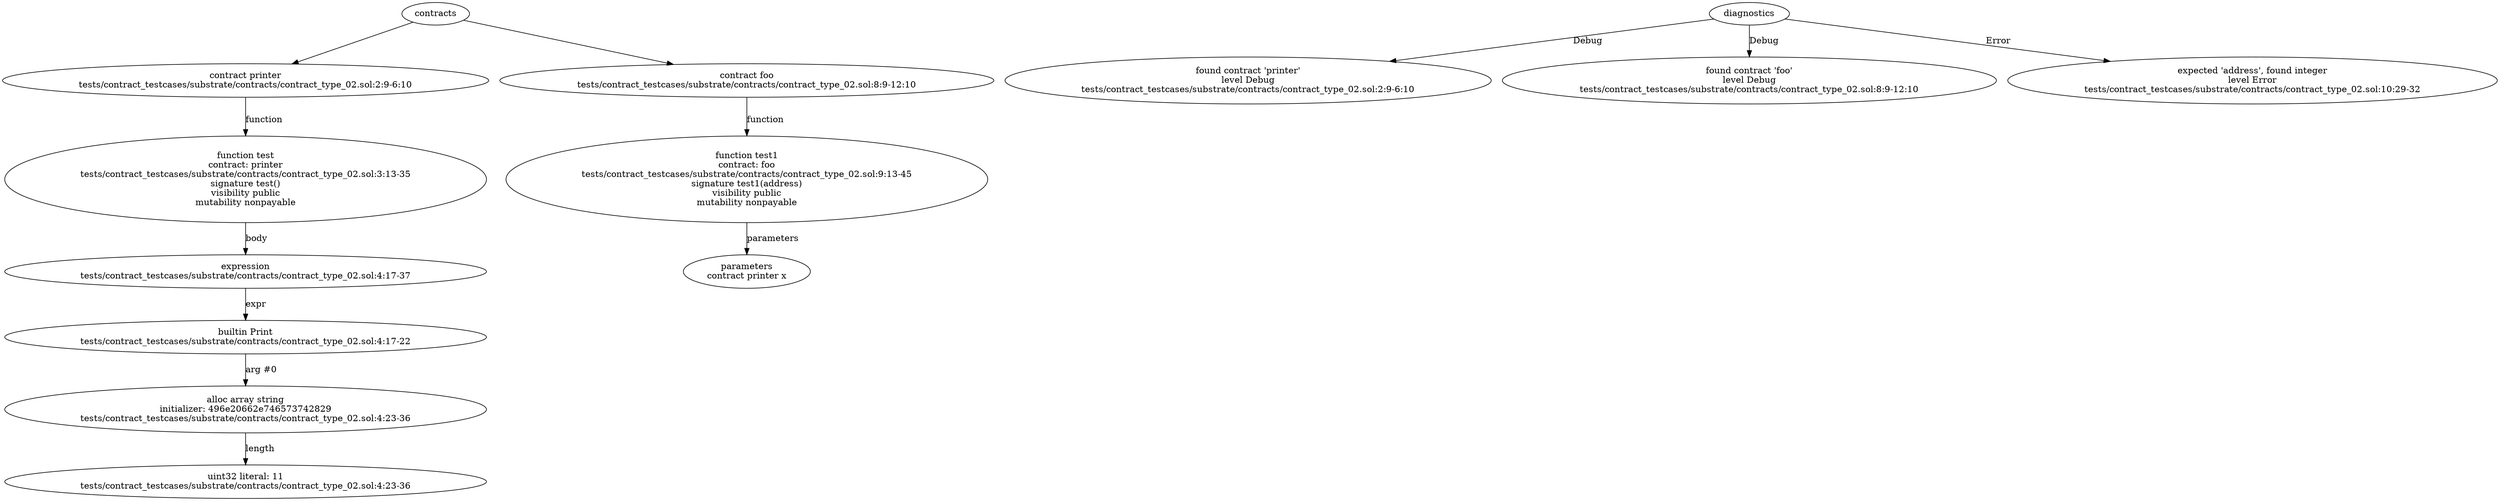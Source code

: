 strict digraph "tests/contract_testcases/substrate/contracts/contract_type_02.sol" {
	contract [label="contract printer\ntests/contract_testcases/substrate/contracts/contract_type_02.sol:2:9-6:10"]
	test [label="function test\ncontract: printer\ntests/contract_testcases/substrate/contracts/contract_type_02.sol:3:13-35\nsignature test()\nvisibility public\nmutability nonpayable"]
	expr [label="expression\ntests/contract_testcases/substrate/contracts/contract_type_02.sol:4:17-37"]
	builtins [label="builtin Print\ntests/contract_testcases/substrate/contracts/contract_type_02.sol:4:17-22"]
	alloc_array [label="alloc array string\ninitializer: 496e20662e746573742829\ntests/contract_testcases/substrate/contracts/contract_type_02.sol:4:23-36"]
	number_literal [label="uint32 literal: 11\ntests/contract_testcases/substrate/contracts/contract_type_02.sol:4:23-36"]
	contract_7 [label="contract foo\ntests/contract_testcases/substrate/contracts/contract_type_02.sol:8:9-12:10"]
	test1 [label="function test1\ncontract: foo\ntests/contract_testcases/substrate/contracts/contract_type_02.sol:9:13-45\nsignature test1(address)\nvisibility public\nmutability nonpayable"]
	parameters [label="parameters\ncontract printer x"]
	diagnostic [label="found contract 'printer'\nlevel Debug\ntests/contract_testcases/substrate/contracts/contract_type_02.sol:2:9-6:10"]
	diagnostic_12 [label="found contract 'foo'\nlevel Debug\ntests/contract_testcases/substrate/contracts/contract_type_02.sol:8:9-12:10"]
	diagnostic_13 [label="expected 'address', found integer\nlevel Error\ntests/contract_testcases/substrate/contracts/contract_type_02.sol:10:29-32"]
	contracts -> contract
	contract -> test [label="function"]
	test -> expr [label="body"]
	expr -> builtins [label="expr"]
	builtins -> alloc_array [label="arg #0"]
	alloc_array -> number_literal [label="length"]
	contracts -> contract_7
	contract_7 -> test1 [label="function"]
	test1 -> parameters [label="parameters"]
	diagnostics -> diagnostic [label="Debug"]
	diagnostics -> diagnostic_12 [label="Debug"]
	diagnostics -> diagnostic_13 [label="Error"]
}
